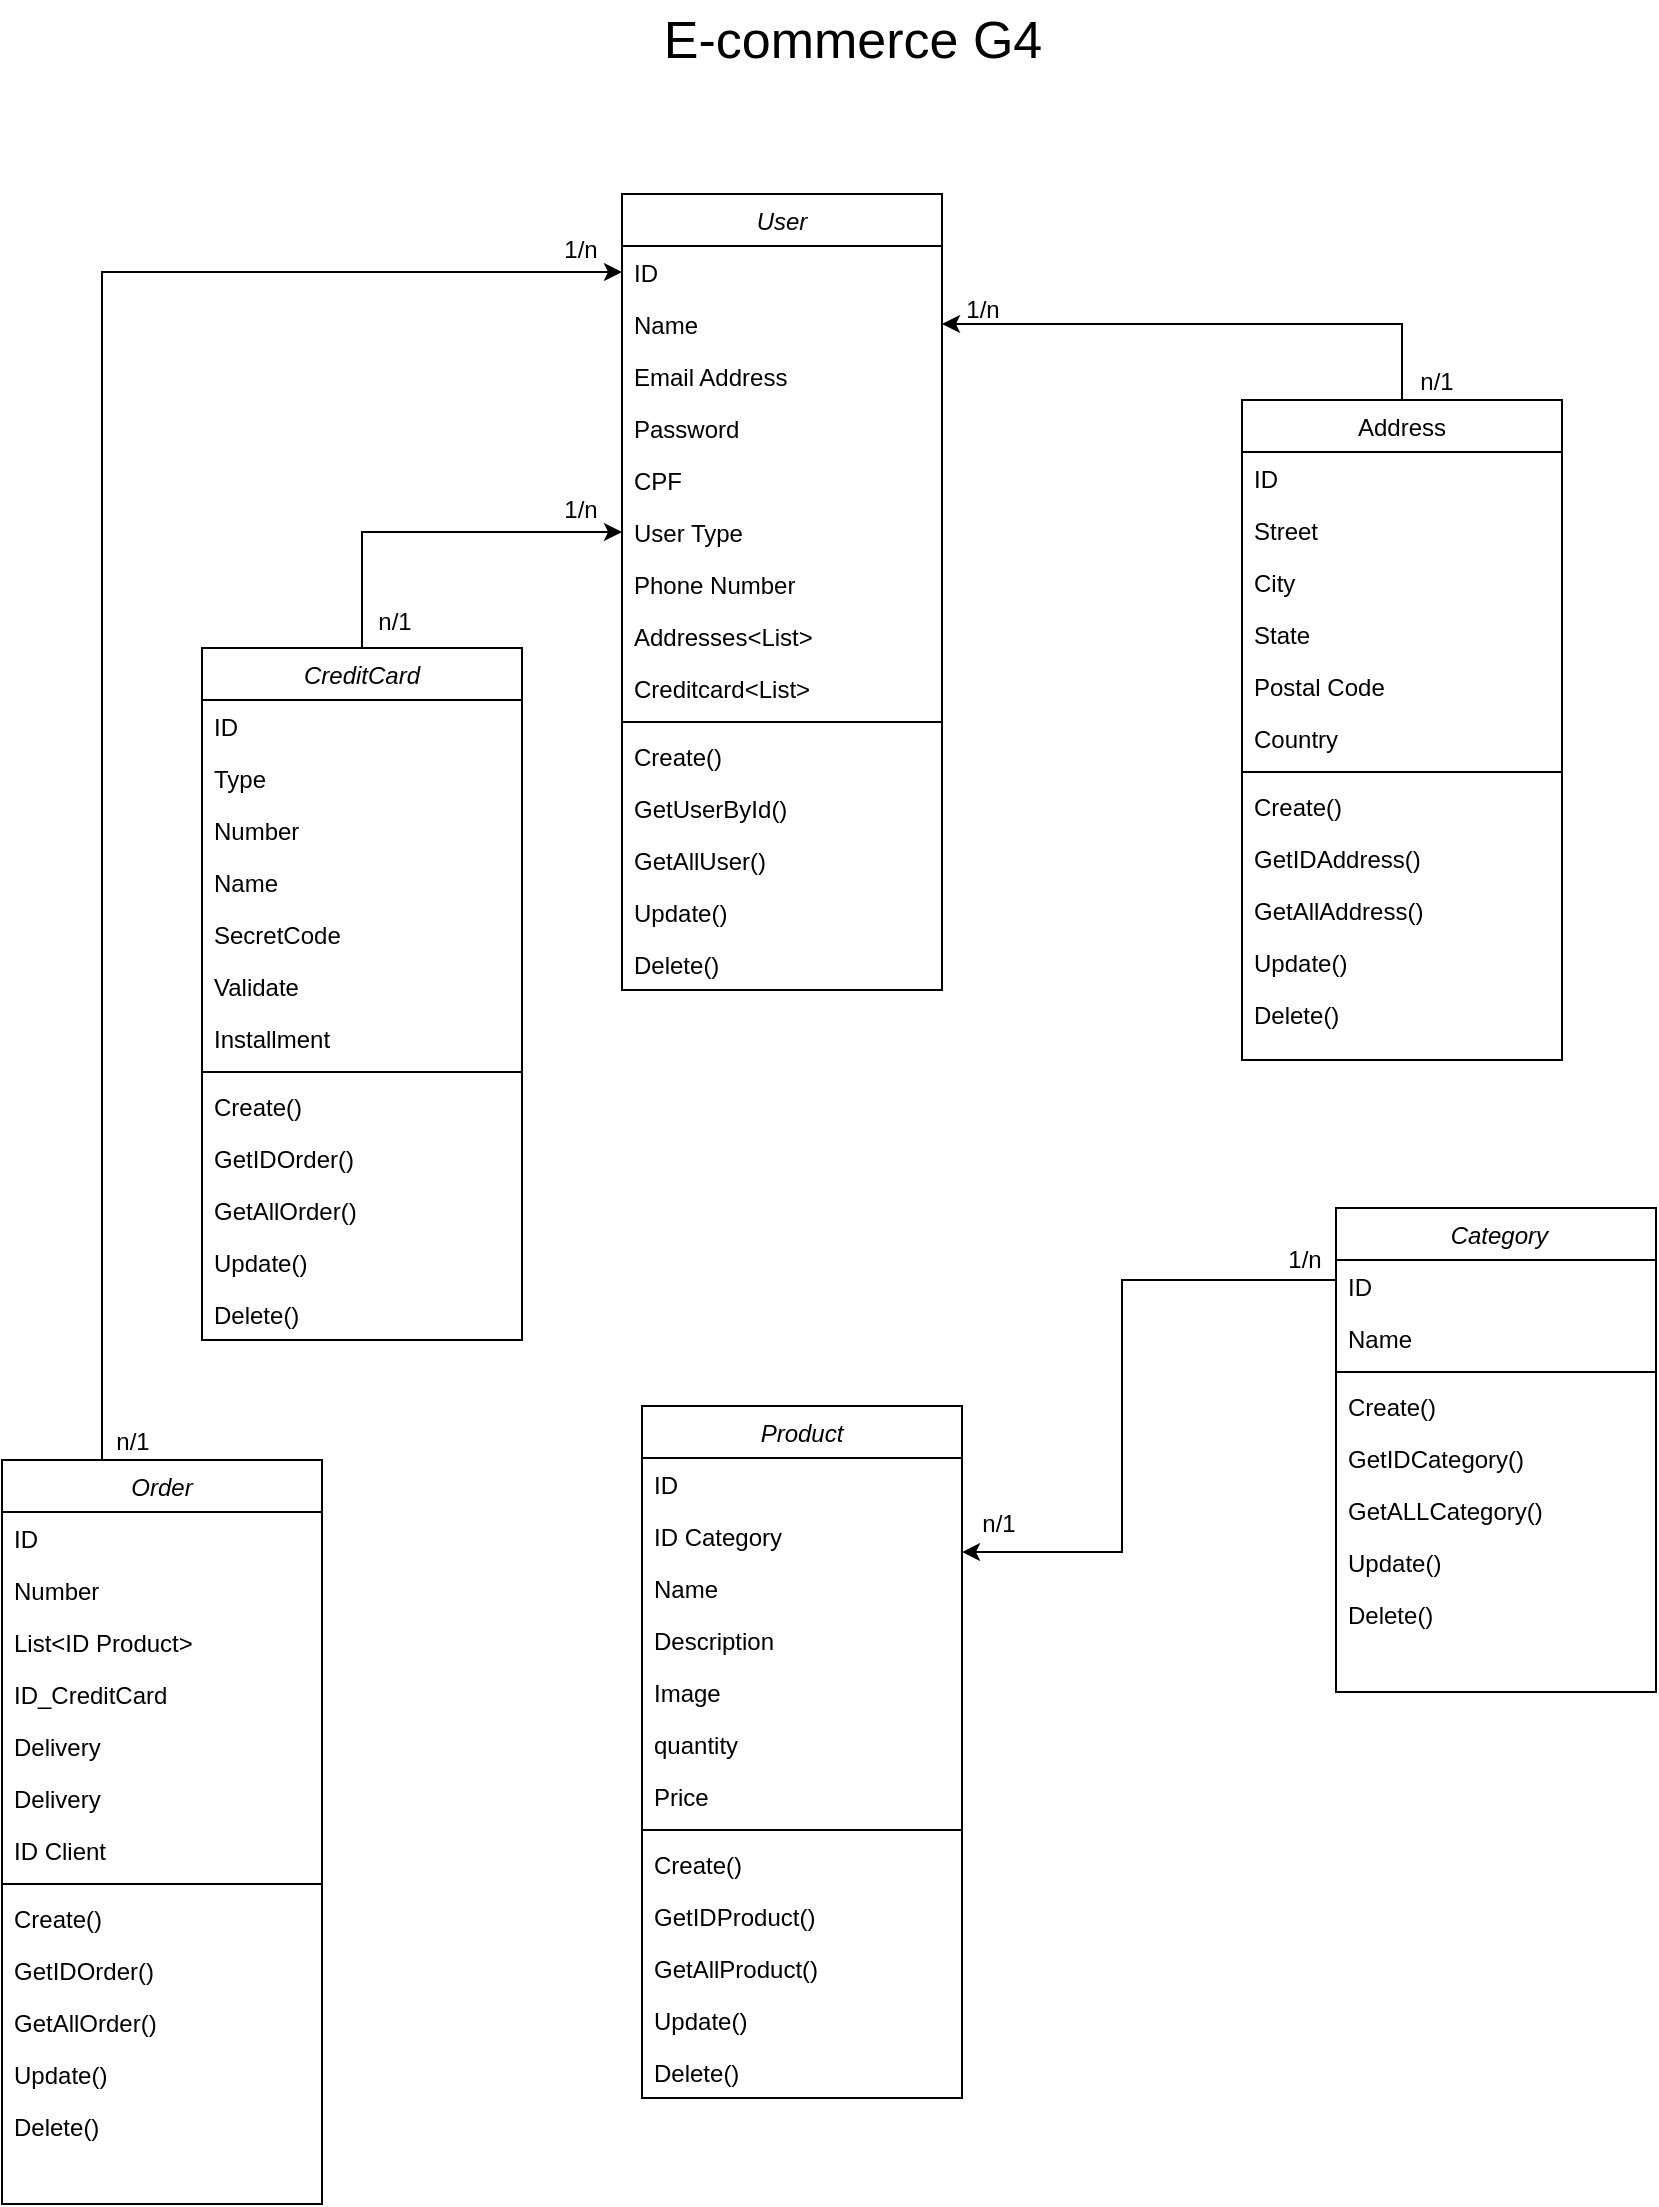 <mxfile version="20.8.10" type="github">
  <diagram id="C5RBs43oDa-KdzZeNtuy" name="Page-1">
    <mxGraphModel dx="1674" dy="798" grid="1" gridSize="10" guides="1" tooltips="1" connect="1" arrows="1" fold="1" page="1" pageScale="1" pageWidth="827" pageHeight="1169" math="0" shadow="0">
      <root>
        <mxCell id="WIyWlLk6GJQsqaUBKTNV-0" />
        <mxCell id="WIyWlLk6GJQsqaUBKTNV-1" parent="WIyWlLk6GJQsqaUBKTNV-0" />
        <mxCell id="zkfFHV4jXpPFQw0GAbJ--0" value="User" style="swimlane;fontStyle=2;align=center;verticalAlign=top;childLayout=stackLayout;horizontal=1;startSize=26;horizontalStack=0;resizeParent=1;resizeLast=0;collapsible=1;marginBottom=0;rounded=0;shadow=0;strokeWidth=1;" parent="WIyWlLk6GJQsqaUBKTNV-1" vertex="1">
          <mxGeometry x="310" y="97" width="160" height="398" as="geometry">
            <mxRectangle x="310" y="97" width="160" height="26" as="alternateBounds" />
          </mxGeometry>
        </mxCell>
        <mxCell id="CV67vwX7zclwXSkSuA7H-9" value="ID&#xa;" style="text;align=left;verticalAlign=top;spacingLeft=4;spacingRight=4;overflow=hidden;rotatable=0;points=[[0,0.5],[1,0.5]];portConstraint=eastwest;" parent="zkfFHV4jXpPFQw0GAbJ--0" vertex="1">
          <mxGeometry y="26" width="160" height="26" as="geometry" />
        </mxCell>
        <mxCell id="zkfFHV4jXpPFQw0GAbJ--1" value="Name" style="text;align=left;verticalAlign=top;spacingLeft=4;spacingRight=4;overflow=hidden;rotatable=0;points=[[0,0.5],[1,0.5]];portConstraint=eastwest;" parent="zkfFHV4jXpPFQw0GAbJ--0" vertex="1">
          <mxGeometry y="52" width="160" height="26" as="geometry" />
        </mxCell>
        <mxCell id="zkfFHV4jXpPFQw0GAbJ--3" value="Email Address" style="text;align=left;verticalAlign=top;spacingLeft=4;spacingRight=4;overflow=hidden;rotatable=0;points=[[0,0.5],[1,0.5]];portConstraint=eastwest;rounded=0;shadow=0;html=0;" parent="zkfFHV4jXpPFQw0GAbJ--0" vertex="1">
          <mxGeometry y="78" width="160" height="26" as="geometry" />
        </mxCell>
        <mxCell id="CV67vwX7zclwXSkSuA7H-7" value="Password" style="text;align=left;verticalAlign=top;spacingLeft=4;spacingRight=4;overflow=hidden;rotatable=0;points=[[0,0.5],[1,0.5]];portConstraint=eastwest;rounded=0;shadow=0;html=0;" parent="zkfFHV4jXpPFQw0GAbJ--0" vertex="1">
          <mxGeometry y="104" width="160" height="26" as="geometry" />
        </mxCell>
        <mxCell id="CV67vwX7zclwXSkSuA7H-230" value="CPF&#xa;" style="text;align=left;verticalAlign=top;spacingLeft=4;spacingRight=4;overflow=hidden;rotatable=0;points=[[0,0.5],[1,0.5]];portConstraint=eastwest;rounded=0;shadow=0;html=0;" parent="zkfFHV4jXpPFQw0GAbJ--0" vertex="1">
          <mxGeometry y="130" width="160" height="26" as="geometry" />
        </mxCell>
        <mxCell id="CV67vwX7zclwXSkSuA7H-6" value="User Type&#xa;" style="text;align=left;verticalAlign=top;spacingLeft=4;spacingRight=4;overflow=hidden;rotatable=0;points=[[0,0.5],[1,0.5]];portConstraint=eastwest;rounded=0;shadow=0;html=0;" parent="zkfFHV4jXpPFQw0GAbJ--0" vertex="1">
          <mxGeometry y="156" width="160" height="26" as="geometry" />
        </mxCell>
        <mxCell id="zkfFHV4jXpPFQw0GAbJ--2" value="Phone Number" style="text;align=left;verticalAlign=top;spacingLeft=4;spacingRight=4;overflow=hidden;rotatable=0;points=[[0,0.5],[1,0.5]];portConstraint=eastwest;rounded=0;shadow=0;html=0;" parent="zkfFHV4jXpPFQw0GAbJ--0" vertex="1">
          <mxGeometry y="182" width="160" height="26" as="geometry" />
        </mxCell>
        <mxCell id="CV67vwX7zclwXSkSuA7H-237" value="Addresses&lt;List&gt;" style="text;align=left;verticalAlign=top;spacingLeft=4;spacingRight=4;overflow=hidden;rotatable=0;points=[[0,0.5],[1,0.5]];portConstraint=eastwest;rounded=0;shadow=0;html=0;" parent="zkfFHV4jXpPFQw0GAbJ--0" vertex="1">
          <mxGeometry y="208" width="160" height="26" as="geometry" />
        </mxCell>
        <mxCell id="aAlWt6DR_Hnhy0xP232b-1" value="Creditcard&lt;List&gt;" style="text;align=left;verticalAlign=top;spacingLeft=4;spacingRight=4;overflow=hidden;rotatable=0;points=[[0,0.5],[1,0.5]];portConstraint=eastwest;rounded=0;shadow=0;html=0;" vertex="1" parent="zkfFHV4jXpPFQw0GAbJ--0">
          <mxGeometry y="234" width="160" height="26" as="geometry" />
        </mxCell>
        <mxCell id="zkfFHV4jXpPFQw0GAbJ--4" value="" style="line;html=1;strokeWidth=1;align=left;verticalAlign=middle;spacingTop=-1;spacingLeft=3;spacingRight=3;rotatable=0;labelPosition=right;points=[];portConstraint=eastwest;" parent="zkfFHV4jXpPFQw0GAbJ--0" vertex="1">
          <mxGeometry y="260" width="160" height="8" as="geometry" />
        </mxCell>
        <mxCell id="CV67vwX7zclwXSkSuA7H-208" value="Create()&#xa;" style="text;align=left;verticalAlign=top;spacingLeft=4;spacingRight=4;overflow=hidden;rotatable=0;points=[[0,0.5],[1,0.5]];portConstraint=eastwest;rounded=0;shadow=0;html=0;" parent="zkfFHV4jXpPFQw0GAbJ--0" vertex="1">
          <mxGeometry y="268" width="160" height="26" as="geometry" />
        </mxCell>
        <mxCell id="CV67vwX7zclwXSkSuA7H-12" value="GetUserById()" style="text;align=left;verticalAlign=top;spacingLeft=4;spacingRight=4;overflow=hidden;rotatable=0;points=[[0,0.5],[1,0.5]];portConstraint=eastwest;rounded=0;shadow=0;html=0;" parent="zkfFHV4jXpPFQw0GAbJ--0" vertex="1">
          <mxGeometry y="294" width="160" height="26" as="geometry" />
        </mxCell>
        <mxCell id="CV67vwX7zclwXSkSuA7H-13" value="GetAllUser()" style="text;align=left;verticalAlign=top;spacingLeft=4;spacingRight=4;overflow=hidden;rotatable=0;points=[[0,0.5],[1,0.5]];portConstraint=eastwest;rounded=0;shadow=0;html=0;" parent="zkfFHV4jXpPFQw0GAbJ--0" vertex="1">
          <mxGeometry y="320" width="160" height="26" as="geometry" />
        </mxCell>
        <mxCell id="CV67vwX7zclwXSkSuA7H-14" value="Update()" style="text;align=left;verticalAlign=top;spacingLeft=4;spacingRight=4;overflow=hidden;rotatable=0;points=[[0,0.5],[1,0.5]];portConstraint=eastwest;rounded=0;shadow=0;html=0;" parent="zkfFHV4jXpPFQw0GAbJ--0" vertex="1">
          <mxGeometry y="346" width="160" height="26" as="geometry" />
        </mxCell>
        <mxCell id="CV67vwX7zclwXSkSuA7H-16" value="Delete()" style="text;align=left;verticalAlign=top;spacingLeft=4;spacingRight=4;overflow=hidden;rotatable=0;points=[[0,0.5],[1,0.5]];portConstraint=eastwest;rounded=0;shadow=0;html=0;" parent="zkfFHV4jXpPFQw0GAbJ--0" vertex="1">
          <mxGeometry y="372" width="160" height="26" as="geometry" />
        </mxCell>
        <mxCell id="CV67vwX7zclwXSkSuA7H-223" style="edgeStyle=orthogonalEdgeStyle;rounded=0;orthogonalLoop=1;jettySize=auto;html=1;exitX=0.5;exitY=0;exitDx=0;exitDy=0;entryX=1;entryY=0.5;entryDx=0;entryDy=0;" parent="WIyWlLk6GJQsqaUBKTNV-1" source="zkfFHV4jXpPFQw0GAbJ--17" target="zkfFHV4jXpPFQw0GAbJ--1" edge="1">
          <mxGeometry relative="1" as="geometry" />
        </mxCell>
        <mxCell id="zkfFHV4jXpPFQw0GAbJ--17" value="Address" style="swimlane;fontStyle=0;align=center;verticalAlign=top;childLayout=stackLayout;horizontal=1;startSize=26;horizontalStack=0;resizeParent=1;resizeLast=0;collapsible=1;marginBottom=0;rounded=0;shadow=0;strokeWidth=1;" parent="WIyWlLk6GJQsqaUBKTNV-1" vertex="1">
          <mxGeometry x="620" y="200" width="160" height="330" as="geometry">
            <mxRectangle x="550" y="140" width="160" height="26" as="alternateBounds" />
          </mxGeometry>
        </mxCell>
        <mxCell id="CV67vwX7zclwXSkSuA7H-10" value="ID&#xa;" style="text;align=left;verticalAlign=top;spacingLeft=4;spacingRight=4;overflow=hidden;rotatable=0;points=[[0,0.5],[1,0.5]];portConstraint=eastwest;" parent="zkfFHV4jXpPFQw0GAbJ--17" vertex="1">
          <mxGeometry y="26" width="160" height="26" as="geometry" />
        </mxCell>
        <mxCell id="zkfFHV4jXpPFQw0GAbJ--18" value="Street" style="text;align=left;verticalAlign=top;spacingLeft=4;spacingRight=4;overflow=hidden;rotatable=0;points=[[0,0.5],[1,0.5]];portConstraint=eastwest;" parent="zkfFHV4jXpPFQw0GAbJ--17" vertex="1">
          <mxGeometry y="52" width="160" height="26" as="geometry" />
        </mxCell>
        <mxCell id="zkfFHV4jXpPFQw0GAbJ--19" value="City" style="text;align=left;verticalAlign=top;spacingLeft=4;spacingRight=4;overflow=hidden;rotatable=0;points=[[0,0.5],[1,0.5]];portConstraint=eastwest;rounded=0;shadow=0;html=0;" parent="zkfFHV4jXpPFQw0GAbJ--17" vertex="1">
          <mxGeometry y="78" width="160" height="26" as="geometry" />
        </mxCell>
        <mxCell id="zkfFHV4jXpPFQw0GAbJ--20" value="State" style="text;align=left;verticalAlign=top;spacingLeft=4;spacingRight=4;overflow=hidden;rotatable=0;points=[[0,0.5],[1,0.5]];portConstraint=eastwest;rounded=0;shadow=0;html=0;" parent="zkfFHV4jXpPFQw0GAbJ--17" vertex="1">
          <mxGeometry y="104" width="160" height="26" as="geometry" />
        </mxCell>
        <mxCell id="zkfFHV4jXpPFQw0GAbJ--21" value="Postal Code" style="text;align=left;verticalAlign=top;spacingLeft=4;spacingRight=4;overflow=hidden;rotatable=0;points=[[0,0.5],[1,0.5]];portConstraint=eastwest;rounded=0;shadow=0;html=0;" parent="zkfFHV4jXpPFQw0GAbJ--17" vertex="1">
          <mxGeometry y="130" width="160" height="26" as="geometry" />
        </mxCell>
        <mxCell id="zkfFHV4jXpPFQw0GAbJ--22" value="Country" style="text;align=left;verticalAlign=top;spacingLeft=4;spacingRight=4;overflow=hidden;rotatable=0;points=[[0,0.5],[1,0.5]];portConstraint=eastwest;rounded=0;shadow=0;html=0;" parent="zkfFHV4jXpPFQw0GAbJ--17" vertex="1">
          <mxGeometry y="156" width="160" height="26" as="geometry" />
        </mxCell>
        <mxCell id="zkfFHV4jXpPFQw0GAbJ--23" value="" style="line;html=1;strokeWidth=1;align=left;verticalAlign=middle;spacingTop=-1;spacingLeft=3;spacingRight=3;rotatable=0;labelPosition=right;points=[];portConstraint=eastwest;" parent="zkfFHV4jXpPFQw0GAbJ--17" vertex="1">
          <mxGeometry y="182" width="160" height="8" as="geometry" />
        </mxCell>
        <mxCell id="CV67vwX7zclwXSkSuA7H-210" value="Create()&#xa;" style="text;align=left;verticalAlign=top;spacingLeft=4;spacingRight=4;overflow=hidden;rotatable=0;points=[[0,0.5],[1,0.5]];portConstraint=eastwest;rounded=0;shadow=0;html=0;" parent="zkfFHV4jXpPFQw0GAbJ--17" vertex="1">
          <mxGeometry y="190" width="160" height="26" as="geometry" />
        </mxCell>
        <mxCell id="CV67vwX7zclwXSkSuA7H-211" value="GetIDAddress()" style="text;align=left;verticalAlign=top;spacingLeft=4;spacingRight=4;overflow=hidden;rotatable=0;points=[[0,0.5],[1,0.5]];portConstraint=eastwest;rounded=0;shadow=0;html=0;" parent="zkfFHV4jXpPFQw0GAbJ--17" vertex="1">
          <mxGeometry y="216" width="160" height="26" as="geometry" />
        </mxCell>
        <mxCell id="CV67vwX7zclwXSkSuA7H-212" value="GetAllAddress()" style="text;align=left;verticalAlign=top;spacingLeft=4;spacingRight=4;overflow=hidden;rotatable=0;points=[[0,0.5],[1,0.5]];portConstraint=eastwest;rounded=0;shadow=0;html=0;" parent="zkfFHV4jXpPFQw0GAbJ--17" vertex="1">
          <mxGeometry y="242" width="160" height="26" as="geometry" />
        </mxCell>
        <mxCell id="CV67vwX7zclwXSkSuA7H-214" value="Update()" style="text;align=left;verticalAlign=top;spacingLeft=4;spacingRight=4;overflow=hidden;rotatable=0;points=[[0,0.5],[1,0.5]];portConstraint=eastwest;rounded=0;shadow=0;html=0;" parent="zkfFHV4jXpPFQw0GAbJ--17" vertex="1">
          <mxGeometry y="268" width="160" height="26" as="geometry" />
        </mxCell>
        <mxCell id="CV67vwX7zclwXSkSuA7H-213" value="Delete()" style="text;align=left;verticalAlign=top;spacingLeft=4;spacingRight=4;overflow=hidden;rotatable=0;points=[[0,0.5],[1,0.5]];portConstraint=eastwest;rounded=0;shadow=0;html=0;" parent="zkfFHV4jXpPFQw0GAbJ--17" vertex="1">
          <mxGeometry y="294" width="160" height="26" as="geometry" />
        </mxCell>
        <mxCell id="3bEN34jlHVHBaCURsy2C-18" style="edgeStyle=orthogonalEdgeStyle;rounded=0;orthogonalLoop=1;jettySize=auto;html=1;entryX=0;entryY=0.5;entryDx=0;entryDy=0;" parent="WIyWlLk6GJQsqaUBKTNV-1" source="CV67vwX7zclwXSkSuA7H-23" target="CV67vwX7zclwXSkSuA7H-9" edge="1">
          <mxGeometry relative="1" as="geometry">
            <Array as="points">
              <mxPoint x="50" y="136" />
            </Array>
          </mxGeometry>
        </mxCell>
        <mxCell id="CV67vwX7zclwXSkSuA7H-23" value="Order" style="swimlane;fontStyle=2;align=center;verticalAlign=top;childLayout=stackLayout;horizontal=1;startSize=26;horizontalStack=0;resizeParent=1;resizeLast=0;collapsible=1;marginBottom=0;rounded=0;shadow=0;strokeWidth=1;" parent="WIyWlLk6GJQsqaUBKTNV-1" vertex="1">
          <mxGeometry y="730" width="160" height="372" as="geometry">
            <mxRectangle x="230" y="140" width="160" height="26" as="alternateBounds" />
          </mxGeometry>
        </mxCell>
        <mxCell id="CV67vwX7zclwXSkSuA7H-24" value="ID&#xa;" style="text;align=left;verticalAlign=top;spacingLeft=4;spacingRight=4;overflow=hidden;rotatable=0;points=[[0,0.5],[1,0.5]];portConstraint=eastwest;" parent="CV67vwX7zclwXSkSuA7H-23" vertex="1">
          <mxGeometry y="26" width="160" height="26" as="geometry" />
        </mxCell>
        <mxCell id="CV67vwX7zclwXSkSuA7H-25" value="Number" style="text;align=left;verticalAlign=top;spacingLeft=4;spacingRight=4;overflow=hidden;rotatable=0;points=[[0,0.5],[1,0.5]];portConstraint=eastwest;" parent="CV67vwX7zclwXSkSuA7H-23" vertex="1">
          <mxGeometry y="52" width="160" height="26" as="geometry" />
        </mxCell>
        <mxCell id="CV67vwX7zclwXSkSuA7H-220" value="List&lt;ID Product&gt;&#xa;" style="text;align=left;verticalAlign=top;spacingLeft=4;spacingRight=4;overflow=hidden;rotatable=0;points=[[0,0.5],[1,0.5]];portConstraint=eastwest;rounded=0;shadow=0;html=0;" parent="CV67vwX7zclwXSkSuA7H-23" vertex="1">
          <mxGeometry y="78" width="160" height="26" as="geometry" />
        </mxCell>
        <mxCell id="3bEN34jlHVHBaCURsy2C-16" value="ID_CreditCard" style="text;align=left;verticalAlign=top;spacingLeft=4;spacingRight=4;overflow=hidden;rotatable=0;points=[[0,0.5],[1,0.5]];portConstraint=eastwest;" parent="CV67vwX7zclwXSkSuA7H-23" vertex="1">
          <mxGeometry y="104" width="160" height="26" as="geometry" />
        </mxCell>
        <mxCell id="3bEN34jlHVHBaCURsy2C-1" value="Delivery" style="text;align=left;verticalAlign=top;spacingLeft=4;spacingRight=4;overflow=hidden;rotatable=0;points=[[0,0.5],[1,0.5]];portConstraint=eastwest;rounded=0;shadow=0;html=0;" parent="CV67vwX7zclwXSkSuA7H-23" vertex="1">
          <mxGeometry y="130" width="160" height="26" as="geometry" />
        </mxCell>
        <mxCell id="3bEN34jlHVHBaCURsy2C-19" value="Delivery" style="text;align=left;verticalAlign=top;spacingLeft=4;spacingRight=4;overflow=hidden;rotatable=0;points=[[0,0.5],[1,0.5]];portConstraint=eastwest;rounded=0;shadow=0;html=0;" parent="CV67vwX7zclwXSkSuA7H-23" vertex="1">
          <mxGeometry y="156" width="160" height="26" as="geometry" />
        </mxCell>
        <mxCell id="CV67vwX7zclwXSkSuA7H-29" value="ID Client" style="text;align=left;verticalAlign=top;spacingLeft=4;spacingRight=4;overflow=hidden;rotatable=0;points=[[0,0.5],[1,0.5]];portConstraint=eastwest;rounded=0;shadow=0;html=0;" parent="CV67vwX7zclwXSkSuA7H-23" vertex="1">
          <mxGeometry y="182" width="160" height="26" as="geometry" />
        </mxCell>
        <mxCell id="CV67vwX7zclwXSkSuA7H-31" value="" style="line;html=1;strokeWidth=1;align=left;verticalAlign=middle;spacingTop=-1;spacingLeft=3;spacingRight=3;rotatable=0;labelPosition=right;points=[];portConstraint=eastwest;" parent="CV67vwX7zclwXSkSuA7H-23" vertex="1">
          <mxGeometry y="208" width="160" height="8" as="geometry" />
        </mxCell>
        <mxCell id="CV67vwX7zclwXSkSuA7H-205" value="Create()&#xa;" style="text;align=left;verticalAlign=top;spacingLeft=4;spacingRight=4;overflow=hidden;rotatable=0;points=[[0,0.5],[1,0.5]];portConstraint=eastwest;rounded=0;shadow=0;html=0;" parent="CV67vwX7zclwXSkSuA7H-23" vertex="1">
          <mxGeometry y="216" width="160" height="26" as="geometry" />
        </mxCell>
        <mxCell id="CV67vwX7zclwXSkSuA7H-32" value="GetIDOrder()" style="text;align=left;verticalAlign=top;spacingLeft=4;spacingRight=4;overflow=hidden;rotatable=0;points=[[0,0.5],[1,0.5]];portConstraint=eastwest;rounded=0;shadow=0;html=0;" parent="CV67vwX7zclwXSkSuA7H-23" vertex="1">
          <mxGeometry y="242" width="160" height="26" as="geometry" />
        </mxCell>
        <mxCell id="CV67vwX7zclwXSkSuA7H-33" value="GetAllOrder()" style="text;align=left;verticalAlign=top;spacingLeft=4;spacingRight=4;overflow=hidden;rotatable=0;points=[[0,0.5],[1,0.5]];portConstraint=eastwest;rounded=0;shadow=0;html=0;" parent="CV67vwX7zclwXSkSuA7H-23" vertex="1">
          <mxGeometry y="268" width="160" height="26" as="geometry" />
        </mxCell>
        <mxCell id="CV67vwX7zclwXSkSuA7H-34" value="Update()" style="text;align=left;verticalAlign=top;spacingLeft=4;spacingRight=4;overflow=hidden;rotatable=0;points=[[0,0.5],[1,0.5]];portConstraint=eastwest;rounded=0;shadow=0;html=0;" parent="CV67vwX7zclwXSkSuA7H-23" vertex="1">
          <mxGeometry y="294" width="160" height="26" as="geometry" />
        </mxCell>
        <mxCell id="CV67vwX7zclwXSkSuA7H-35" value="Delete()" style="text;align=left;verticalAlign=top;spacingLeft=4;spacingRight=4;overflow=hidden;rotatable=0;points=[[0,0.5],[1,0.5]];portConstraint=eastwest;rounded=0;shadow=0;html=0;" parent="CV67vwX7zclwXSkSuA7H-23" vertex="1">
          <mxGeometry y="320" width="160" height="26" as="geometry" />
        </mxCell>
        <mxCell id="CV67vwX7zclwXSkSuA7H-37" value=" Category" style="swimlane;fontStyle=2;align=center;verticalAlign=top;childLayout=stackLayout;horizontal=1;startSize=26;horizontalStack=0;resizeParent=1;resizeLast=0;collapsible=1;marginBottom=0;rounded=0;shadow=0;strokeWidth=1;" parent="WIyWlLk6GJQsqaUBKTNV-1" vertex="1">
          <mxGeometry x="667" y="604" width="160" height="242" as="geometry">
            <mxRectangle x="230" y="140" width="160" height="26" as="alternateBounds" />
          </mxGeometry>
        </mxCell>
        <mxCell id="CV67vwX7zclwXSkSuA7H-38" value="ID&#xa;" style="text;align=left;verticalAlign=top;spacingLeft=4;spacingRight=4;overflow=hidden;rotatable=0;points=[[0,0.5],[1,0.5]];portConstraint=eastwest;" parent="CV67vwX7zclwXSkSuA7H-37" vertex="1">
          <mxGeometry y="26" width="160" height="26" as="geometry" />
        </mxCell>
        <mxCell id="CV67vwX7zclwXSkSuA7H-39" value="Name" style="text;align=left;verticalAlign=top;spacingLeft=4;spacingRight=4;overflow=hidden;rotatable=0;points=[[0,0.5],[1,0.5]];portConstraint=eastwest;" parent="CV67vwX7zclwXSkSuA7H-37" vertex="1">
          <mxGeometry y="52" width="160" height="26" as="geometry" />
        </mxCell>
        <mxCell id="CV67vwX7zclwXSkSuA7H-42" value="" style="line;html=1;strokeWidth=1;align=left;verticalAlign=middle;spacingTop=-1;spacingLeft=3;spacingRight=3;rotatable=0;labelPosition=right;points=[];portConstraint=eastwest;" parent="CV67vwX7zclwXSkSuA7H-37" vertex="1">
          <mxGeometry y="78" width="160" height="8" as="geometry" />
        </mxCell>
        <mxCell id="CV67vwX7zclwXSkSuA7H-204" value="Create()&#xa;" style="text;align=left;verticalAlign=top;spacingLeft=4;spacingRight=4;overflow=hidden;rotatable=0;points=[[0,0.5],[1,0.5]];portConstraint=eastwest;rounded=0;shadow=0;html=0;" parent="CV67vwX7zclwXSkSuA7H-37" vertex="1">
          <mxGeometry y="86" width="160" height="26" as="geometry" />
        </mxCell>
        <mxCell id="CV67vwX7zclwXSkSuA7H-43" value="GetIDCategory()" style="text;align=left;verticalAlign=top;spacingLeft=4;spacingRight=4;overflow=hidden;rotatable=0;points=[[0,0.5],[1,0.5]];portConstraint=eastwest;rounded=0;shadow=0;html=0;" parent="CV67vwX7zclwXSkSuA7H-37" vertex="1">
          <mxGeometry y="112" width="160" height="26" as="geometry" />
        </mxCell>
        <mxCell id="CV67vwX7zclwXSkSuA7H-44" value="GetALLCategory()" style="text;align=left;verticalAlign=top;spacingLeft=4;spacingRight=4;overflow=hidden;rotatable=0;points=[[0,0.5],[1,0.5]];portConstraint=eastwest;rounded=0;shadow=0;html=0;" parent="CV67vwX7zclwXSkSuA7H-37" vertex="1">
          <mxGeometry y="138" width="160" height="26" as="geometry" />
        </mxCell>
        <mxCell id="CV67vwX7zclwXSkSuA7H-45" value="Update()" style="text;align=left;verticalAlign=top;spacingLeft=4;spacingRight=4;overflow=hidden;rotatable=0;points=[[0,0.5],[1,0.5]];portConstraint=eastwest;rounded=0;shadow=0;html=0;" parent="CV67vwX7zclwXSkSuA7H-37" vertex="1">
          <mxGeometry y="164" width="160" height="26" as="geometry" />
        </mxCell>
        <mxCell id="CV67vwX7zclwXSkSuA7H-46" value="Delete()" style="text;align=left;verticalAlign=top;spacingLeft=4;spacingRight=4;overflow=hidden;rotatable=0;points=[[0,0.5],[1,0.5]];portConstraint=eastwest;rounded=0;shadow=0;html=0;" parent="CV67vwX7zclwXSkSuA7H-37" vertex="1">
          <mxGeometry y="190" width="160" height="26" as="geometry" />
        </mxCell>
        <mxCell id="CV67vwX7zclwXSkSuA7H-189" value="Product&#xa;" style="swimlane;fontStyle=2;align=center;verticalAlign=top;childLayout=stackLayout;horizontal=1;startSize=26;horizontalStack=0;resizeParent=1;resizeLast=0;collapsible=1;marginBottom=0;rounded=0;shadow=0;strokeWidth=1;" parent="WIyWlLk6GJQsqaUBKTNV-1" vertex="1">
          <mxGeometry x="320" y="703" width="160" height="346" as="geometry">
            <mxRectangle x="230" y="140" width="160" height="26" as="alternateBounds" />
          </mxGeometry>
        </mxCell>
        <mxCell id="CV67vwX7zclwXSkSuA7H-190" value="ID&#xa;" style="text;align=left;verticalAlign=top;spacingLeft=4;spacingRight=4;overflow=hidden;rotatable=0;points=[[0,0.5],[1,0.5]];portConstraint=eastwest;" parent="CV67vwX7zclwXSkSuA7H-189" vertex="1">
          <mxGeometry y="26" width="160" height="26" as="geometry" />
        </mxCell>
        <mxCell id="CV67vwX7zclwXSkSuA7H-222" value="ID Category&#xa;" style="text;align=left;verticalAlign=top;spacingLeft=4;spacingRight=4;overflow=hidden;rotatable=0;points=[[0,0.5],[1,0.5]];portConstraint=eastwest;rounded=0;shadow=0;html=0;" parent="CV67vwX7zclwXSkSuA7H-189" vertex="1">
          <mxGeometry y="52" width="160" height="26" as="geometry" />
        </mxCell>
        <mxCell id="CV67vwX7zclwXSkSuA7H-191" value="Name" style="text;align=left;verticalAlign=top;spacingLeft=4;spacingRight=4;overflow=hidden;rotatable=0;points=[[0,0.5],[1,0.5]];portConstraint=eastwest;" parent="CV67vwX7zclwXSkSuA7H-189" vertex="1">
          <mxGeometry y="78" width="160" height="26" as="geometry" />
        </mxCell>
        <mxCell id="CV67vwX7zclwXSkSuA7H-198" value="Description" style="text;align=left;verticalAlign=top;spacingLeft=4;spacingRight=4;overflow=hidden;rotatable=0;points=[[0,0.5],[1,0.5]];portConstraint=eastwest;" parent="CV67vwX7zclwXSkSuA7H-189" vertex="1">
          <mxGeometry y="104" width="160" height="26" as="geometry" />
        </mxCell>
        <mxCell id="CV67vwX7zclwXSkSuA7H-203" value="Image" style="text;align=left;verticalAlign=top;spacingLeft=4;spacingRight=4;overflow=hidden;rotatable=0;points=[[0,0.5],[1,0.5]];portConstraint=eastwest;" parent="CV67vwX7zclwXSkSuA7H-189" vertex="1">
          <mxGeometry y="130" width="160" height="26" as="geometry" />
        </mxCell>
        <mxCell id="CV67vwX7zclwXSkSuA7H-202" value="quantity" style="text;align=left;verticalAlign=top;spacingLeft=4;spacingRight=4;overflow=hidden;rotatable=0;points=[[0,0.5],[1,0.5]];portConstraint=eastwest;" parent="CV67vwX7zclwXSkSuA7H-189" vertex="1">
          <mxGeometry y="156" width="160" height="26" as="geometry" />
        </mxCell>
        <mxCell id="CV67vwX7zclwXSkSuA7H-199" value="Price" style="text;align=left;verticalAlign=top;spacingLeft=4;spacingRight=4;overflow=hidden;rotatable=0;points=[[0,0.5],[1,0.5]];portConstraint=eastwest;" parent="CV67vwX7zclwXSkSuA7H-189" vertex="1">
          <mxGeometry y="182" width="160" height="26" as="geometry" />
        </mxCell>
        <mxCell id="CV67vwX7zclwXSkSuA7H-193" value="" style="line;html=1;strokeWidth=1;align=left;verticalAlign=middle;spacingTop=-1;spacingLeft=3;spacingRight=3;rotatable=0;labelPosition=right;points=[];portConstraint=eastwest;" parent="CV67vwX7zclwXSkSuA7H-189" vertex="1">
          <mxGeometry y="208" width="160" height="8" as="geometry" />
        </mxCell>
        <mxCell id="CV67vwX7zclwXSkSuA7H-232" value="Create()&#xa;" style="text;align=left;verticalAlign=top;spacingLeft=4;spacingRight=4;overflow=hidden;rotatable=0;points=[[0,0.5],[1,0.5]];portConstraint=eastwest;rounded=0;shadow=0;html=0;" parent="CV67vwX7zclwXSkSuA7H-189" vertex="1">
          <mxGeometry y="216" width="160" height="26" as="geometry" />
        </mxCell>
        <mxCell id="CV67vwX7zclwXSkSuA7H-194" value="GetIDProduct()" style="text;align=left;verticalAlign=top;spacingLeft=4;spacingRight=4;overflow=hidden;rotatable=0;points=[[0,0.5],[1,0.5]];portConstraint=eastwest;rounded=0;shadow=0;html=0;" parent="CV67vwX7zclwXSkSuA7H-189" vertex="1">
          <mxGeometry y="242" width="160" height="26" as="geometry" />
        </mxCell>
        <mxCell id="CV67vwX7zclwXSkSuA7H-195" value="GetAllProduct()" style="text;align=left;verticalAlign=top;spacingLeft=4;spacingRight=4;overflow=hidden;rotatable=0;points=[[0,0.5],[1,0.5]];portConstraint=eastwest;rounded=0;shadow=0;html=0;" parent="CV67vwX7zclwXSkSuA7H-189" vertex="1">
          <mxGeometry y="268" width="160" height="26" as="geometry" />
        </mxCell>
        <mxCell id="CV67vwX7zclwXSkSuA7H-196" value="Update()" style="text;align=left;verticalAlign=top;spacingLeft=4;spacingRight=4;overflow=hidden;rotatable=0;points=[[0,0.5],[1,0.5]];portConstraint=eastwest;rounded=0;shadow=0;html=0;" parent="CV67vwX7zclwXSkSuA7H-189" vertex="1">
          <mxGeometry y="294" width="160" height="26" as="geometry" />
        </mxCell>
        <mxCell id="CV67vwX7zclwXSkSuA7H-197" value="Delete()" style="text;align=left;verticalAlign=top;spacingLeft=4;spacingRight=4;overflow=hidden;rotatable=0;points=[[0,0.5],[1,0.5]];portConstraint=eastwest;rounded=0;shadow=0;html=0;" parent="CV67vwX7zclwXSkSuA7H-189" vertex="1">
          <mxGeometry y="320" width="160" height="26" as="geometry" />
        </mxCell>
        <mxCell id="CV67vwX7zclwXSkSuA7H-219" style="edgeStyle=orthogonalEdgeStyle;rounded=0;orthogonalLoop=1;jettySize=auto;html=1;exitX=0;exitY=0.5;exitDx=0;exitDy=0;entryX=1;entryY=0.808;entryDx=0;entryDy=0;entryPerimeter=0;" parent="WIyWlLk6GJQsqaUBKTNV-1" source="CV67vwX7zclwXSkSuA7H-38" target="CV67vwX7zclwXSkSuA7H-222" edge="1">
          <mxGeometry relative="1" as="geometry">
            <Array as="points">
              <mxPoint x="667" y="640" />
              <mxPoint x="560" y="640" />
              <mxPoint x="560" y="776" />
            </Array>
          </mxGeometry>
        </mxCell>
        <mxCell id="CV67vwX7zclwXSkSuA7H-233" value="E-commerce G4" style="text;html=1;resizable=0;autosize=1;align=center;verticalAlign=middle;points=[];fillColor=none;strokeColor=none;rounded=0;fontSize=26;" parent="WIyWlLk6GJQsqaUBKTNV-1" vertex="1">
          <mxGeometry x="320" width="210" height="40" as="geometry" />
        </mxCell>
        <mxCell id="aAlWt6DR_Hnhy0xP232b-7" style="edgeStyle=orthogonalEdgeStyle;rounded=0;orthogonalLoop=1;jettySize=auto;html=1;entryX=0;entryY=0.5;entryDx=0;entryDy=0;" edge="1" parent="WIyWlLk6GJQsqaUBKTNV-1" source="3bEN34jlHVHBaCURsy2C-2" target="CV67vwX7zclwXSkSuA7H-6">
          <mxGeometry relative="1" as="geometry" />
        </mxCell>
        <mxCell id="3bEN34jlHVHBaCURsy2C-2" value="CreditCard" style="swimlane;fontStyle=2;align=center;verticalAlign=top;childLayout=stackLayout;horizontal=1;startSize=26;horizontalStack=0;resizeParent=1;resizeLast=0;collapsible=1;marginBottom=0;rounded=0;shadow=0;strokeWidth=1;" parent="WIyWlLk6GJQsqaUBKTNV-1" vertex="1">
          <mxGeometry x="100" y="324" width="160" height="346" as="geometry">
            <mxRectangle x="100" y="340" width="160" height="26" as="alternateBounds" />
          </mxGeometry>
        </mxCell>
        <mxCell id="3bEN34jlHVHBaCURsy2C-3" value="ID&#xa;" style="text;align=left;verticalAlign=top;spacingLeft=4;spacingRight=4;overflow=hidden;rotatable=0;points=[[0,0.5],[1,0.5]];portConstraint=eastwest;" parent="3bEN34jlHVHBaCURsy2C-2" vertex="1">
          <mxGeometry y="26" width="160" height="26" as="geometry" />
        </mxCell>
        <mxCell id="3bEN34jlHVHBaCURsy2C-15" value="Type&#xa;" style="text;align=left;verticalAlign=top;spacingLeft=4;spacingRight=4;overflow=hidden;rotatable=0;points=[[0,0.5],[1,0.5]];portConstraint=eastwest;" parent="3bEN34jlHVHBaCURsy2C-2" vertex="1">
          <mxGeometry y="52" width="160" height="26" as="geometry" />
        </mxCell>
        <mxCell id="3bEN34jlHVHBaCURsy2C-4" value="Number" style="text;align=left;verticalAlign=top;spacingLeft=4;spacingRight=4;overflow=hidden;rotatable=0;points=[[0,0.5],[1,0.5]];portConstraint=eastwest;" parent="3bEN34jlHVHBaCURsy2C-2" vertex="1">
          <mxGeometry y="78" width="160" height="26" as="geometry" />
        </mxCell>
        <mxCell id="3bEN34jlHVHBaCURsy2C-5" value="Name&#xa;" style="text;align=left;verticalAlign=top;spacingLeft=4;spacingRight=4;overflow=hidden;rotatable=0;points=[[0,0.5],[1,0.5]];portConstraint=eastwest;rounded=0;shadow=0;html=0;" parent="3bEN34jlHVHBaCURsy2C-2" vertex="1">
          <mxGeometry y="104" width="160" height="26" as="geometry" />
        </mxCell>
        <mxCell id="3bEN34jlHVHBaCURsy2C-6" value="SecretCode" style="text;align=left;verticalAlign=top;spacingLeft=4;spacingRight=4;overflow=hidden;rotatable=0;points=[[0,0.5],[1,0.5]];portConstraint=eastwest;rounded=0;shadow=0;html=0;" parent="3bEN34jlHVHBaCURsy2C-2" vertex="1">
          <mxGeometry y="130" width="160" height="26" as="geometry" />
        </mxCell>
        <mxCell id="3bEN34jlHVHBaCURsy2C-7" value="Validate" style="text;align=left;verticalAlign=top;spacingLeft=4;spacingRight=4;overflow=hidden;rotatable=0;points=[[0,0.5],[1,0.5]];portConstraint=eastwest;rounded=0;shadow=0;html=0;" parent="3bEN34jlHVHBaCURsy2C-2" vertex="1">
          <mxGeometry y="156" width="160" height="26" as="geometry" />
        </mxCell>
        <mxCell id="3bEN34jlHVHBaCURsy2C-8" value="Installment" style="text;align=left;verticalAlign=top;spacingLeft=4;spacingRight=4;overflow=hidden;rotatable=0;points=[[0,0.5],[1,0.5]];portConstraint=eastwest;rounded=0;shadow=0;html=0;" parent="3bEN34jlHVHBaCURsy2C-2" vertex="1">
          <mxGeometry y="182" width="160" height="26" as="geometry" />
        </mxCell>
        <mxCell id="3bEN34jlHVHBaCURsy2C-9" value="" style="line;html=1;strokeWidth=1;align=left;verticalAlign=middle;spacingTop=-1;spacingLeft=3;spacingRight=3;rotatable=0;labelPosition=right;points=[];portConstraint=eastwest;" parent="3bEN34jlHVHBaCURsy2C-2" vertex="1">
          <mxGeometry y="208" width="160" height="8" as="geometry" />
        </mxCell>
        <mxCell id="3bEN34jlHVHBaCURsy2C-10" value="Create()&#xa;" style="text;align=left;verticalAlign=top;spacingLeft=4;spacingRight=4;overflow=hidden;rotatable=0;points=[[0,0.5],[1,0.5]];portConstraint=eastwest;rounded=0;shadow=0;html=0;" parent="3bEN34jlHVHBaCURsy2C-2" vertex="1">
          <mxGeometry y="216" width="160" height="26" as="geometry" />
        </mxCell>
        <mxCell id="3bEN34jlHVHBaCURsy2C-11" value="GetIDOrder()" style="text;align=left;verticalAlign=top;spacingLeft=4;spacingRight=4;overflow=hidden;rotatable=0;points=[[0,0.5],[1,0.5]];portConstraint=eastwest;rounded=0;shadow=0;html=0;" parent="3bEN34jlHVHBaCURsy2C-2" vertex="1">
          <mxGeometry y="242" width="160" height="26" as="geometry" />
        </mxCell>
        <mxCell id="3bEN34jlHVHBaCURsy2C-12" value="GetAllOrder()" style="text;align=left;verticalAlign=top;spacingLeft=4;spacingRight=4;overflow=hidden;rotatable=0;points=[[0,0.5],[1,0.5]];portConstraint=eastwest;rounded=0;shadow=0;html=0;" parent="3bEN34jlHVHBaCURsy2C-2" vertex="1">
          <mxGeometry y="268" width="160" height="26" as="geometry" />
        </mxCell>
        <mxCell id="3bEN34jlHVHBaCURsy2C-13" value="Update()" style="text;align=left;verticalAlign=top;spacingLeft=4;spacingRight=4;overflow=hidden;rotatable=0;points=[[0,0.5],[1,0.5]];portConstraint=eastwest;rounded=0;shadow=0;html=0;" parent="3bEN34jlHVHBaCURsy2C-2" vertex="1">
          <mxGeometry y="294" width="160" height="26" as="geometry" />
        </mxCell>
        <mxCell id="3bEN34jlHVHBaCURsy2C-14" value="Delete()" style="text;align=left;verticalAlign=top;spacingLeft=4;spacingRight=4;overflow=hidden;rotatable=0;points=[[0,0.5],[1,0.5]];portConstraint=eastwest;rounded=0;shadow=0;html=0;" parent="3bEN34jlHVHBaCURsy2C-2" vertex="1">
          <mxGeometry y="320" width="160" height="26" as="geometry" />
        </mxCell>
        <mxCell id="aAlWt6DR_Hnhy0xP232b-2" value="n/1" style="text;html=1;align=center;verticalAlign=middle;resizable=0;points=[];autosize=1;strokeColor=none;fillColor=none;" vertex="1" parent="WIyWlLk6GJQsqaUBKTNV-1">
          <mxGeometry x="697" y="176" width="40" height="30" as="geometry" />
        </mxCell>
        <mxCell id="aAlWt6DR_Hnhy0xP232b-5" value="n/1" style="text;html=1;align=center;verticalAlign=middle;resizable=0;points=[];autosize=1;strokeColor=none;fillColor=none;" vertex="1" parent="WIyWlLk6GJQsqaUBKTNV-1">
          <mxGeometry x="176" y="296" width="40" height="30" as="geometry" />
        </mxCell>
        <mxCell id="aAlWt6DR_Hnhy0xP232b-6" value="1/n" style="text;html=1;align=center;verticalAlign=middle;resizable=0;points=[];autosize=1;strokeColor=none;fillColor=none;" vertex="1" parent="WIyWlLk6GJQsqaUBKTNV-1">
          <mxGeometry x="470" y="140" width="40" height="30" as="geometry" />
        </mxCell>
        <mxCell id="aAlWt6DR_Hnhy0xP232b-8" value="1/n" style="text;html=1;align=center;verticalAlign=middle;resizable=0;points=[];autosize=1;strokeColor=none;fillColor=none;" vertex="1" parent="WIyWlLk6GJQsqaUBKTNV-1">
          <mxGeometry x="269" y="240" width="40" height="30" as="geometry" />
        </mxCell>
        <mxCell id="aAlWt6DR_Hnhy0xP232b-10" value="n/1" style="text;html=1;align=center;verticalAlign=middle;resizable=0;points=[];autosize=1;strokeColor=none;fillColor=none;" vertex="1" parent="WIyWlLk6GJQsqaUBKTNV-1">
          <mxGeometry x="45" y="706" width="40" height="30" as="geometry" />
        </mxCell>
        <mxCell id="aAlWt6DR_Hnhy0xP232b-11" value="1/n" style="text;html=1;align=center;verticalAlign=middle;resizable=0;points=[];autosize=1;strokeColor=none;fillColor=none;" vertex="1" parent="WIyWlLk6GJQsqaUBKTNV-1">
          <mxGeometry x="269" y="110" width="40" height="30" as="geometry" />
        </mxCell>
        <mxCell id="aAlWt6DR_Hnhy0xP232b-13" value="n/1" style="text;html=1;align=center;verticalAlign=middle;resizable=0;points=[];autosize=1;strokeColor=none;fillColor=none;" vertex="1" parent="WIyWlLk6GJQsqaUBKTNV-1">
          <mxGeometry x="478" y="747" width="40" height="30" as="geometry" />
        </mxCell>
        <mxCell id="aAlWt6DR_Hnhy0xP232b-14" value="1/n" style="text;html=1;align=center;verticalAlign=middle;resizable=0;points=[];autosize=1;strokeColor=none;fillColor=none;" vertex="1" parent="WIyWlLk6GJQsqaUBKTNV-1">
          <mxGeometry x="631" y="615" width="40" height="30" as="geometry" />
        </mxCell>
      </root>
    </mxGraphModel>
  </diagram>
</mxfile>

